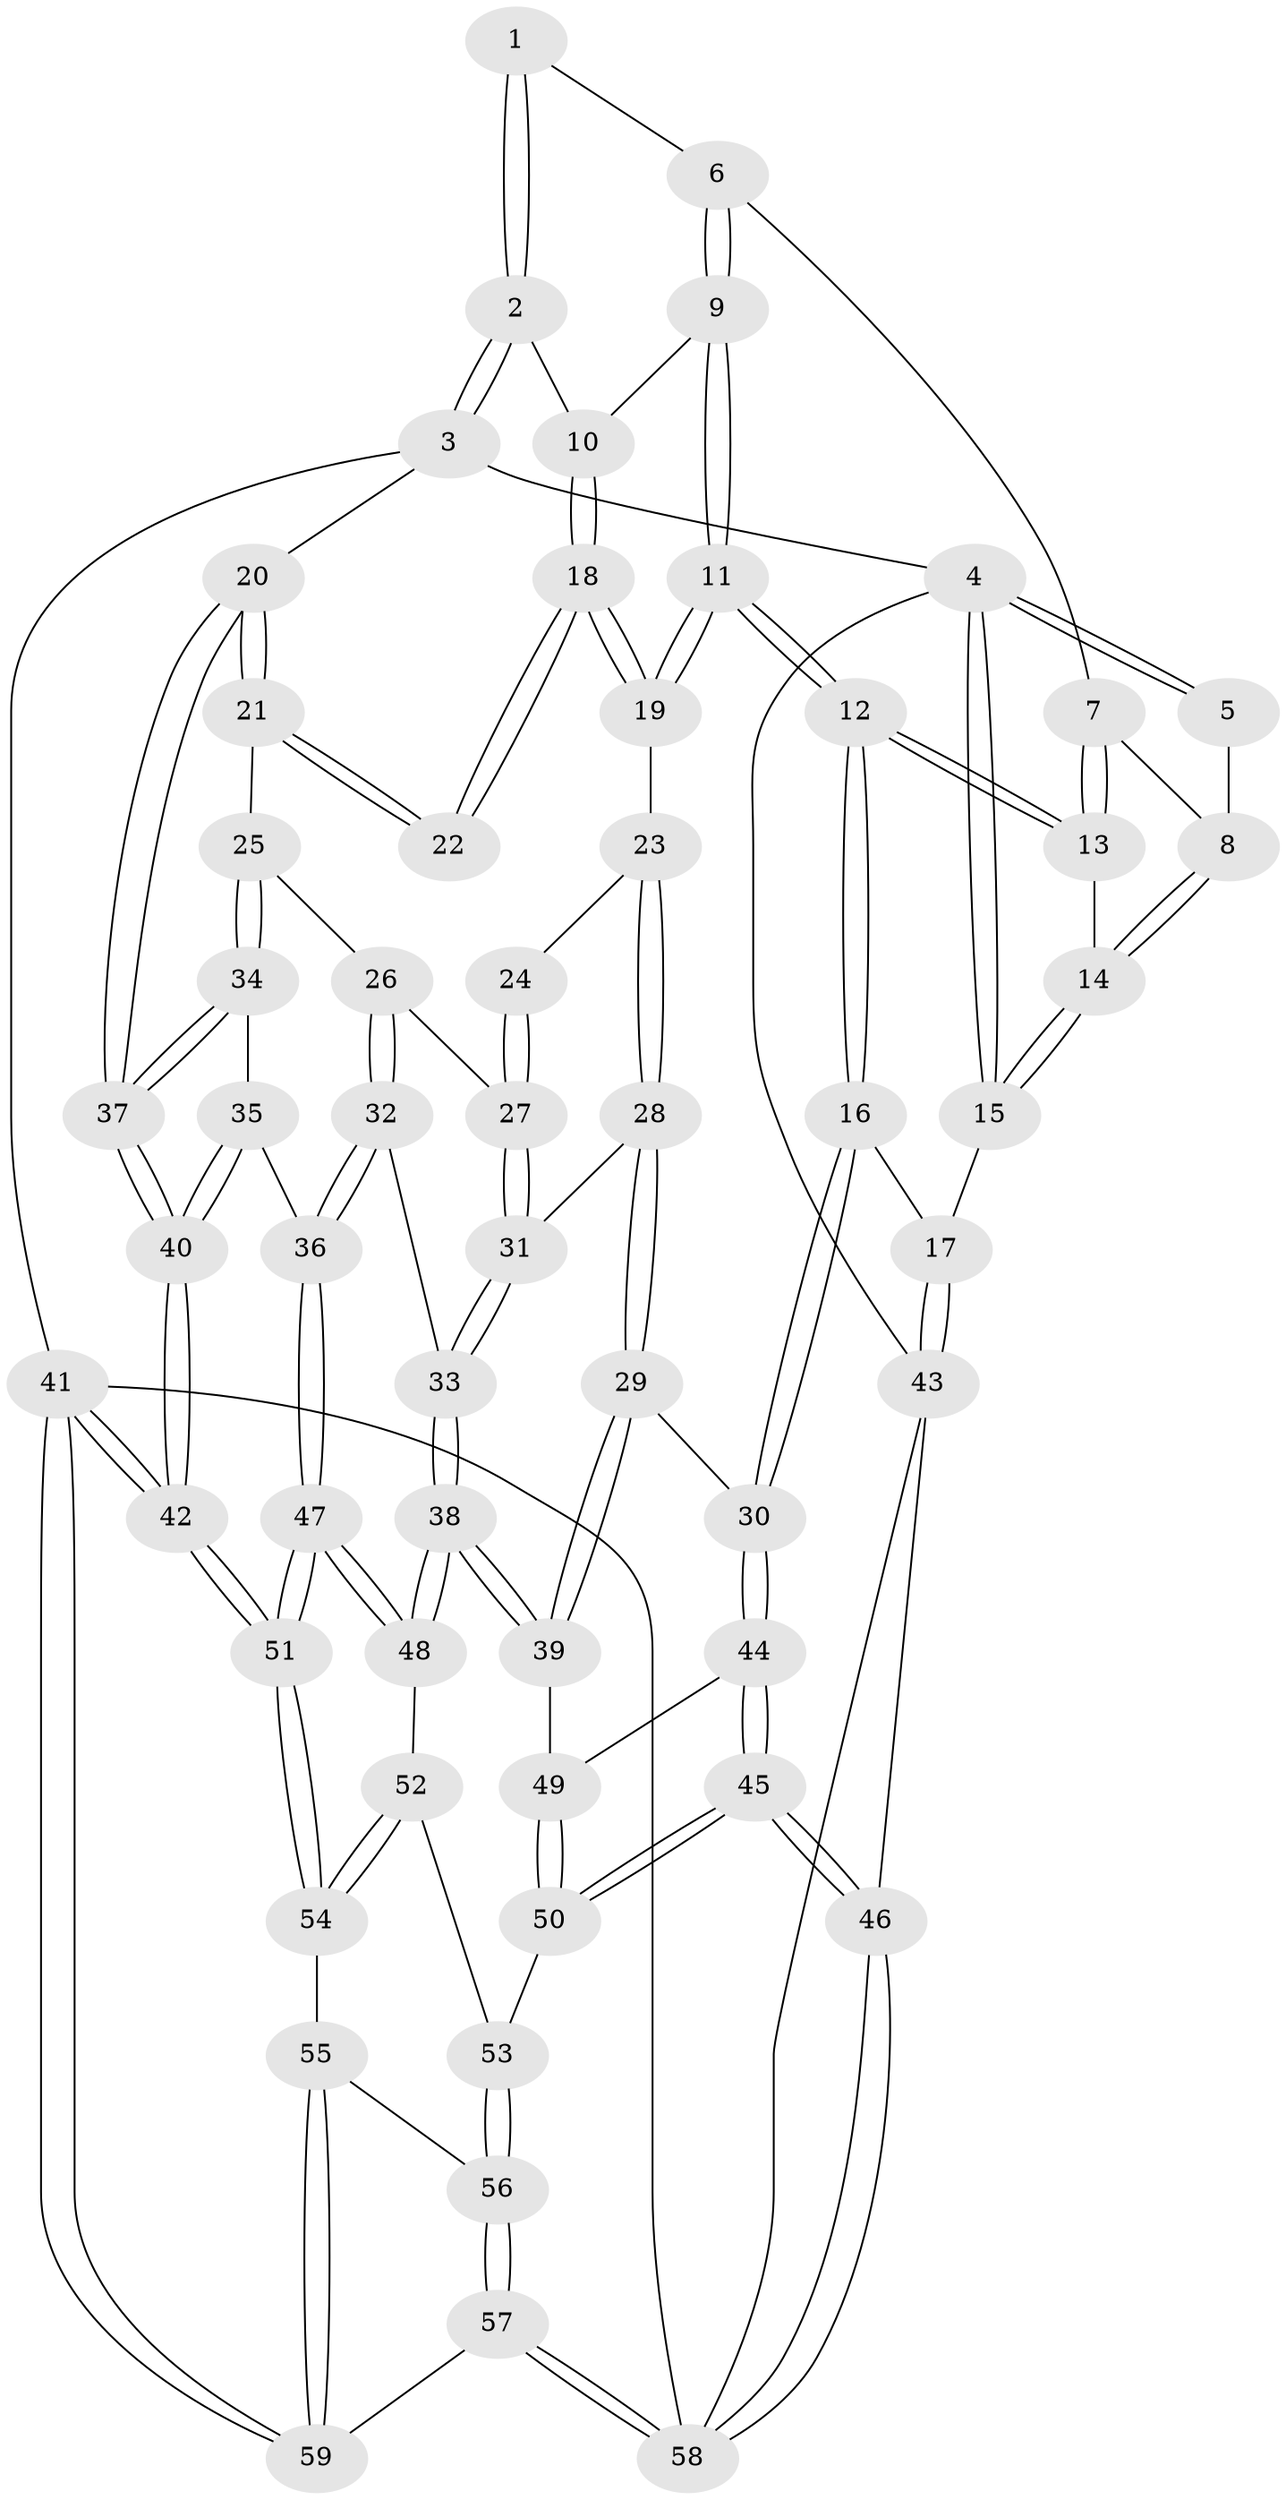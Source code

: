 // coarse degree distribution, {3: 0.15151515151515152, 6: 0.15151515151515152, 4: 0.48484848484848486, 5: 0.21212121212121213}
// Generated by graph-tools (version 1.1) at 2025/42/03/06/25 10:42:29]
// undirected, 59 vertices, 144 edges
graph export_dot {
graph [start="1"]
  node [color=gray90,style=filled];
  1 [pos="+0.32322208733739716+0"];
  2 [pos="+0.7470327761378044+0"];
  3 [pos="+1+0"];
  4 [pos="+0+0"];
  5 [pos="+0.10139246954084734+0"];
  6 [pos="+0.3232907715555706+0.06633854106157551"];
  7 [pos="+0.2959864307006795+0.09545510545942229"];
  8 [pos="+0.20194906335637888+0.08138869556499766"];
  9 [pos="+0.41276934073902366+0.16527721408314153"];
  10 [pos="+0.7213789726406695+0"];
  11 [pos="+0.3332569369955827+0.2792939681315117"];
  12 [pos="+0.31167151876390886+0.29045300241742356"];
  13 [pos="+0.2736697122598198+0.2123052643901043"];
  14 [pos="+0.19890331151356494+0.13338711758519362"];
  15 [pos="+0+0.2536377787438382"];
  16 [pos="+0.25763326281802124+0.37326471073635226"];
  17 [pos="+0+0.2989855004439936"];
  18 [pos="+0.7192336523982568+0.0806596220441168"];
  19 [pos="+0.43208895834323613+0.2994977508291819"];
  20 [pos="+1+0.3421230902230568"];
  21 [pos="+0.7555485022300686+0.23858876700973913"];
  22 [pos="+0.7204572556512919+0.10521791892701375"];
  23 [pos="+0.49750617177738604+0.3300204219003898"];
  24 [pos="+0.5519762585541382+0.2989549972744582"];
  25 [pos="+0.755611581119059+0.24044879221912432"];
  26 [pos="+0.6970626650216101+0.3242199218233295"];
  27 [pos="+0.5905235096904013+0.37987559140683735"];
  28 [pos="+0.5164153366522368+0.40649343253443154"];
  29 [pos="+0.49510009592896753+0.4322935128998102"];
  30 [pos="+0.27417574169977676+0.41902945055517554"];
  31 [pos="+0.5696134797922429+0.40798720749624423"];
  32 [pos="+0.6502413009725349+0.5017133995648743"];
  33 [pos="+0.6475699432416174+0.5022949203219017"];
  34 [pos="+0.8080044484057224+0.3461447060926089"];
  35 [pos="+0.8287757099097056+0.45430094773590646"];
  36 [pos="+0.7742382459378067+0.5394603348492096"];
  37 [pos="+1+0.3826053981794418"];
  38 [pos="+0.5483034075938747+0.5825937087552643"];
  39 [pos="+0.5179575855218834+0.5612071056665984"];
  40 [pos="+1+0.498768710754513"];
  41 [pos="+1+1"];
  42 [pos="+1+1"];
  43 [pos="+0+0.7322564021422503"];
  44 [pos="+0.27799159314709326+0.4736647804993912"];
  45 [pos="+0.19627604948752916+0.7392789669318058"];
  46 [pos="+0.1884936946065462+0.7439612736773147"];
  47 [pos="+0.8262625933390818+0.7395304988630194"];
  48 [pos="+0.5586720556425655+0.6682443736170094"];
  49 [pos="+0.4721524371632909+0.5573644714249404"];
  50 [pos="+0.2819571266895346+0.7487448937306275"];
  51 [pos="+0.9175317421693777+0.8453747834174592"];
  52 [pos="+0.477004265911047+0.7675955368001971"];
  53 [pos="+0.41760395643058096+0.7821335832737807"];
  54 [pos="+0.6072899905073899+0.8849455937095798"];
  55 [pos="+0.5798033375438336+0.9374893651979809"];
  56 [pos="+0.43823718267972217+0.950541277488624"];
  57 [pos="+0.3581122915292131+1"];
  58 [pos="+0.2752362525139178+1"];
  59 [pos="+0.5739452722767645+1"];
  1 -- 2;
  1 -- 2;
  1 -- 6;
  2 -- 3;
  2 -- 3;
  2 -- 10;
  3 -- 4;
  3 -- 20;
  3 -- 41;
  4 -- 5;
  4 -- 5;
  4 -- 15;
  4 -- 15;
  4 -- 43;
  5 -- 8;
  6 -- 7;
  6 -- 9;
  6 -- 9;
  7 -- 8;
  7 -- 13;
  7 -- 13;
  8 -- 14;
  8 -- 14;
  9 -- 10;
  9 -- 11;
  9 -- 11;
  10 -- 18;
  10 -- 18;
  11 -- 12;
  11 -- 12;
  11 -- 19;
  11 -- 19;
  12 -- 13;
  12 -- 13;
  12 -- 16;
  12 -- 16;
  13 -- 14;
  14 -- 15;
  14 -- 15;
  15 -- 17;
  16 -- 17;
  16 -- 30;
  16 -- 30;
  17 -- 43;
  17 -- 43;
  18 -- 19;
  18 -- 19;
  18 -- 22;
  18 -- 22;
  19 -- 23;
  20 -- 21;
  20 -- 21;
  20 -- 37;
  20 -- 37;
  21 -- 22;
  21 -- 22;
  21 -- 25;
  23 -- 24;
  23 -- 28;
  23 -- 28;
  24 -- 27;
  24 -- 27;
  25 -- 26;
  25 -- 34;
  25 -- 34;
  26 -- 27;
  26 -- 32;
  26 -- 32;
  27 -- 31;
  27 -- 31;
  28 -- 29;
  28 -- 29;
  28 -- 31;
  29 -- 30;
  29 -- 39;
  29 -- 39;
  30 -- 44;
  30 -- 44;
  31 -- 33;
  31 -- 33;
  32 -- 33;
  32 -- 36;
  32 -- 36;
  33 -- 38;
  33 -- 38;
  34 -- 35;
  34 -- 37;
  34 -- 37;
  35 -- 36;
  35 -- 40;
  35 -- 40;
  36 -- 47;
  36 -- 47;
  37 -- 40;
  37 -- 40;
  38 -- 39;
  38 -- 39;
  38 -- 48;
  38 -- 48;
  39 -- 49;
  40 -- 42;
  40 -- 42;
  41 -- 42;
  41 -- 42;
  41 -- 59;
  41 -- 59;
  41 -- 58;
  42 -- 51;
  42 -- 51;
  43 -- 46;
  43 -- 58;
  44 -- 45;
  44 -- 45;
  44 -- 49;
  45 -- 46;
  45 -- 46;
  45 -- 50;
  45 -- 50;
  46 -- 58;
  46 -- 58;
  47 -- 48;
  47 -- 48;
  47 -- 51;
  47 -- 51;
  48 -- 52;
  49 -- 50;
  49 -- 50;
  50 -- 53;
  51 -- 54;
  51 -- 54;
  52 -- 53;
  52 -- 54;
  52 -- 54;
  53 -- 56;
  53 -- 56;
  54 -- 55;
  55 -- 56;
  55 -- 59;
  55 -- 59;
  56 -- 57;
  56 -- 57;
  57 -- 58;
  57 -- 58;
  57 -- 59;
}
